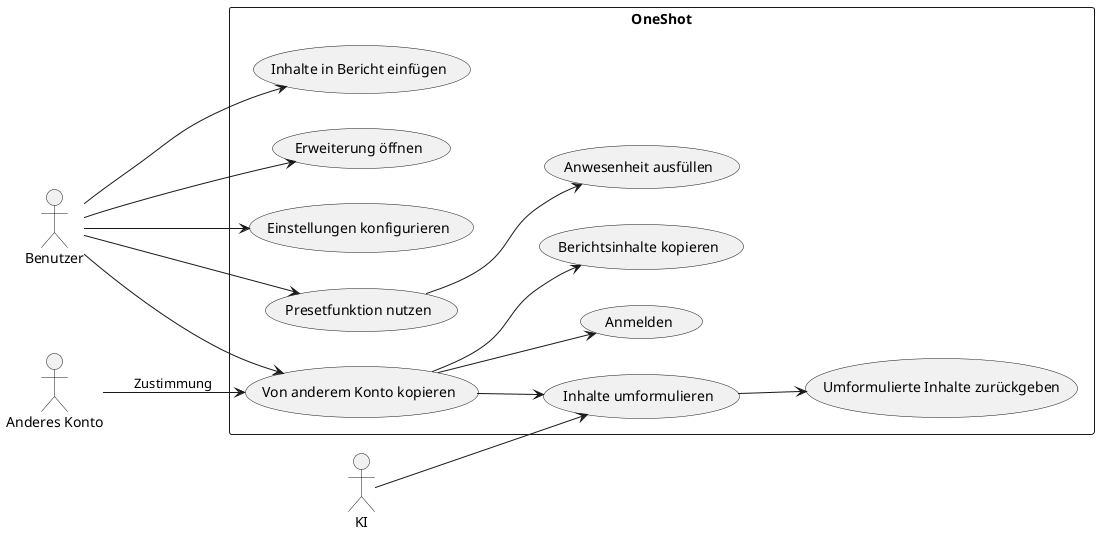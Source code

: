 @startuml
left to right direction
actor Benutzer
actor "Anderes Konto"
actor KI

rectangle "OneShot" {
  Benutzer --> (Erweiterung öffnen)
  Benutzer --> (Einstellungen konfigurieren)
  Benutzer --> (Presetfunktion nutzen)
  Benutzer --> (Von anderem Konto kopieren)
  Benutzer --> (Inhalte in Bericht einfügen)
  
  (Presetfunktion nutzen) --> (Anwesenheit ausfüllen)
  (Von anderem Konto kopieren) --> (Anmelden)
  (Von anderem Konto kopieren) --> (Berichtsinhalte kopieren)
  (Von anderem Konto kopieren) --> (Inhalte umformulieren)
  (Inhalte umformulieren) --> (Umformulierte Inhalte zurückgeben)
}

"Anderes Konto" --> (Von anderem Konto kopieren) : "Zustimmung"
KI --> (Inhalte umformulieren)

@enduml
